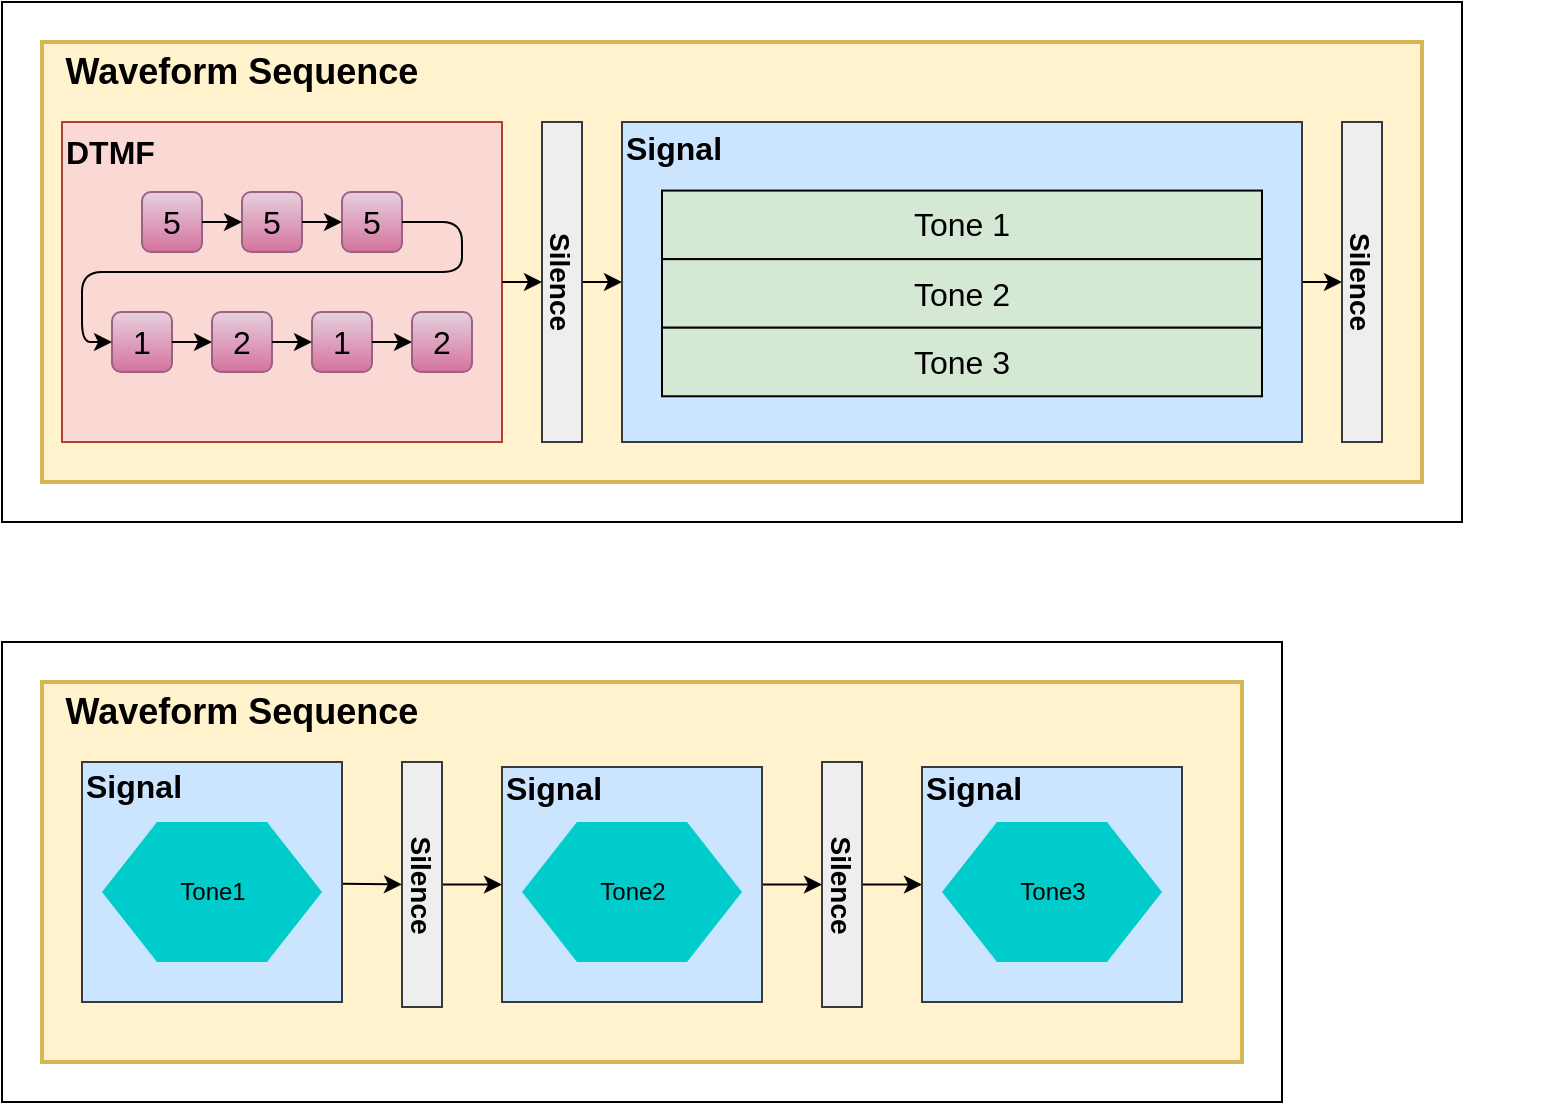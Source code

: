<mxfile>
    <diagram id="9e12LAfPTL_YXHEhLmx4" name="Page-1">
        <mxGraphModel dx="833" dy="750" grid="1" gridSize="10" guides="1" tooltips="1" connect="1" arrows="1" fold="1" page="1" pageScale="1" pageWidth="850" pageHeight="1100" background="#FFFFFF" math="0" shadow="0">
            <root>
                <mxCell id="0"/>
                <mxCell id="1" parent="0"/>
                <mxCell id="32" value="" style="rounded=0;whiteSpace=wrap;html=1;fontSize=16;strokeColor=#000000;strokeWidth=1;fillColor=#FFFFFF;" parent="1" vertex="1">
                    <mxGeometry x="40" y="40" width="730" height="260" as="geometry"/>
                </mxCell>
                <mxCell id="2" value="" style="rounded=0;whiteSpace=wrap;html=1;strokeWidth=2;fillColor=#fff2cc;strokeColor=#d6b656;" parent="1" vertex="1">
                    <mxGeometry x="60" y="60" width="690" height="220" as="geometry"/>
                </mxCell>
                <mxCell id="3" value="&lt;font style=&quot;font-size: 18px&quot;&gt;&lt;b&gt;Waveform Sequence&lt;/b&gt;&lt;/font&gt;" style="text;html=1;strokeColor=none;fillColor=none;align=center;verticalAlign=middle;whiteSpace=wrap;rounded=0;" parent="1" vertex="1">
                    <mxGeometry x="60" y="60" width="200" height="30" as="geometry"/>
                </mxCell>
                <mxCell id="18" value="" style="group" parent="1" vertex="1" connectable="0">
                    <mxGeometry x="70" y="100" width="220" height="160" as="geometry"/>
                </mxCell>
                <mxCell id="4" value="&lt;font style=&quot;font-size: 16px&quot;&gt;&lt;b&gt;DTMF&lt;br&gt;&lt;br&gt;&lt;br&gt;&lt;br&gt;&lt;br&gt;&lt;br&gt;&lt;/b&gt;&lt;br&gt;&lt;/font&gt;" style="rounded=0;whiteSpace=wrap;html=1;fontSize=18;strokeWidth=1;fillColor=#fad9d5;strokeColor=#ae4132;align=left;" parent="18" vertex="1">
                    <mxGeometry width="220" height="160" as="geometry"/>
                </mxCell>
                <mxCell id="5" value="5" style="rounded=1;whiteSpace=wrap;html=1;fontSize=16;strokeWidth=1;fillColor=#e6d0de;gradientColor=#d5739d;strokeColor=#996185;" parent="18" vertex="1">
                    <mxGeometry x="40" y="35" width="30" height="30" as="geometry"/>
                </mxCell>
                <mxCell id="6" value="5" style="rounded=1;whiteSpace=wrap;html=1;fontSize=16;strokeWidth=1;fillColor=#e6d0de;gradientColor=#d5739d;strokeColor=#996185;" parent="18" vertex="1">
                    <mxGeometry x="90" y="35" width="30" height="30" as="geometry"/>
                </mxCell>
                <mxCell id="7" value="" style="edgeStyle=none;html=1;fontSize=16;" parent="18" source="5" target="6" edge="1">
                    <mxGeometry relative="1" as="geometry"/>
                </mxCell>
                <mxCell id="8" value="5" style="rounded=1;whiteSpace=wrap;html=1;fontSize=16;strokeWidth=1;fillColor=#e6d0de;gradientColor=#d5739d;strokeColor=#996185;" parent="18" vertex="1">
                    <mxGeometry x="140" y="35" width="30" height="30" as="geometry"/>
                </mxCell>
                <mxCell id="9" value="" style="edgeStyle=none;html=1;fontSize=16;" parent="18" source="6" target="8" edge="1">
                    <mxGeometry relative="1" as="geometry"/>
                </mxCell>
                <mxCell id="10" value="1" style="rounded=1;whiteSpace=wrap;html=1;fontSize=16;strokeWidth=1;fillColor=#e6d0de;gradientColor=#d5739d;strokeColor=#996185;" parent="18" vertex="1">
                    <mxGeometry x="25" y="95" width="30" height="30" as="geometry"/>
                </mxCell>
                <mxCell id="11" value="" style="edgeStyle=orthogonalEdgeStyle;html=1;fontSize=16;exitX=1;exitY=0.5;exitDx=0;exitDy=0;entryX=0;entryY=0.5;entryDx=0;entryDy=0;" parent="18" source="8" target="10" edge="1">
                    <mxGeometry relative="1" as="geometry">
                        <mxPoint x="190" y="55" as="sourcePoint"/>
                        <mxPoint x="10" y="155" as="targetPoint"/>
                        <Array as="points">
                            <mxPoint x="200" y="50"/>
                            <mxPoint x="200" y="75"/>
                            <mxPoint x="10" y="75"/>
                            <mxPoint x="10" y="110"/>
                        </Array>
                    </mxGeometry>
                </mxCell>
                <mxCell id="12" value="2" style="rounded=1;whiteSpace=wrap;html=1;fontSize=16;strokeWidth=1;fillColor=#e6d0de;gradientColor=#d5739d;strokeColor=#996185;" parent="18" vertex="1">
                    <mxGeometry x="75" y="95" width="30" height="30" as="geometry"/>
                </mxCell>
                <mxCell id="13" value="" style="edgeStyle=none;html=1;fontSize=16;" parent="18" source="10" target="12" edge="1">
                    <mxGeometry relative="1" as="geometry"/>
                </mxCell>
                <mxCell id="14" value="1" style="rounded=1;whiteSpace=wrap;html=1;fontSize=16;strokeWidth=1;fillColor=#e6d0de;gradientColor=#d5739d;strokeColor=#996185;" parent="18" vertex="1">
                    <mxGeometry x="125" y="95" width="30" height="30" as="geometry"/>
                </mxCell>
                <mxCell id="15" value="" style="edgeStyle=none;html=1;fontSize=16;" parent="18" source="12" target="14" edge="1">
                    <mxGeometry relative="1" as="geometry"/>
                </mxCell>
                <mxCell id="16" value="2" style="rounded=1;whiteSpace=wrap;html=1;fontSize=16;strokeWidth=1;fillColor=#e6d0de;gradientColor=#d5739d;strokeColor=#996185;" parent="18" vertex="1">
                    <mxGeometry x="175" y="95" width="30" height="30" as="geometry"/>
                </mxCell>
                <mxCell id="17" value="" style="edgeStyle=none;html=1;fontSize=16;" parent="18" source="14" target="16" edge="1">
                    <mxGeometry relative="1" as="geometry"/>
                </mxCell>
                <mxCell id="29" style="edgeStyle=orthogonalEdgeStyle;html=1;entryX=0;entryY=0.5;entryDx=0;entryDy=0;fontSize=16;" parent="1" source="19" target="23" edge="1">
                    <mxGeometry relative="1" as="geometry"/>
                </mxCell>
                <mxCell id="19" value="&lt;p style=&quot;line-height: 1&quot;&gt;&lt;font style=&quot;font-size: 14px&quot;&gt;&lt;b&gt;Silence&lt;/b&gt;&lt;/font&gt;&lt;/p&gt;" style="rounded=0;whiteSpace=wrap;html=1;fontSize=16;strokeWidth=1;align=center;rotation=90;fillColor=#eeeeee;strokeColor=#36393d;" parent="1" vertex="1">
                    <mxGeometry x="240" y="170" width="160" height="20" as="geometry"/>
                </mxCell>
                <mxCell id="21" style="edgeStyle=orthogonalEdgeStyle;html=1;entryX=0.5;entryY=1;entryDx=0;entryDy=0;fontSize=14;" parent="1" source="4" target="19" edge="1">
                    <mxGeometry relative="1" as="geometry"/>
                </mxCell>
                <mxCell id="30" style="edgeStyle=orthogonalEdgeStyle;html=1;entryX=1;entryY=0.5;entryDx=0;entryDy=0;fontSize=16;startArrow=classic;startFill=1;endArrow=none;endFill=0;" parent="1" source="22" target="23" edge="1">
                    <mxGeometry relative="1" as="geometry"/>
                </mxCell>
                <mxCell id="22" value="&lt;p style=&quot;line-height: 1&quot;&gt;&lt;font style=&quot;font-size: 14px&quot;&gt;&lt;b&gt;Silence&lt;/b&gt;&lt;/font&gt;&lt;/p&gt;" style="rounded=0;whiteSpace=wrap;html=1;fontSize=16;strokeWidth=1;align=center;rotation=90;fillColor=#eeeeee;strokeColor=#36393d;" parent="1" vertex="1">
                    <mxGeometry x="640" y="170" width="160" height="20" as="geometry"/>
                </mxCell>
                <mxCell id="28" value="" style="group" parent="1" vertex="1" connectable="0">
                    <mxGeometry x="330" y="100" width="480" height="170" as="geometry"/>
                </mxCell>
                <mxCell id="23" value="&lt;div&gt;&lt;font style=&quot;font-size: 16px&quot;&gt;&lt;b&gt;Signal&lt;/b&gt;&lt;/font&gt;&lt;/div&gt;&lt;div&gt;&lt;font style=&quot;font-size: 16px&quot;&gt;&lt;b&gt;&lt;br&gt;&lt;/b&gt;&lt;/font&gt;&lt;/div&gt;&lt;div&gt;&lt;font style=&quot;font-size: 16px&quot;&gt;&lt;b&gt;&lt;br&gt;&lt;/b&gt;&lt;/font&gt;&lt;/div&gt;&lt;div&gt;&lt;font style=&quot;font-size: 16px&quot;&gt;&lt;b&gt;&lt;br&gt;&lt;/b&gt;&lt;/font&gt;&lt;/div&gt;&lt;div&gt;&lt;font style=&quot;font-size: 16px&quot;&gt;&lt;b&gt;&lt;br&gt;&lt;/b&gt;&lt;/font&gt;&lt;/div&gt;&lt;div&gt;&lt;font style=&quot;font-size: 16px&quot;&gt;&lt;b&gt;&lt;br&gt;&lt;/b&gt;&lt;/font&gt;&lt;/div&gt;&lt;div&gt;&lt;font style=&quot;font-size: 16px&quot;&gt;&lt;b&gt;&lt;br&gt;&lt;/b&gt;&lt;/font&gt;&lt;/div&gt;&lt;div&gt;&lt;font style=&quot;font-size: 16px&quot;&gt;&lt;b&gt;&lt;br&gt;&lt;/b&gt;&lt;/font&gt;&lt;/div&gt;" style="rounded=0;whiteSpace=wrap;html=1;fontSize=14;strokeWidth=1;fillColor=#cce5ff;strokeColor=#36393d;align=left;" parent="28" vertex="1">
                    <mxGeometry x="20" width="340" height="160" as="geometry"/>
                </mxCell>
                <mxCell id="24" value="Tone 1" style="rounded=0;whiteSpace=wrap;html=1;fontSize=16;strokeWidth=1;fillColor=#d5e8d4;strokeColor=#000000;" parent="28" vertex="1">
                    <mxGeometry x="40" y="34.286" width="300" height="34.286" as="geometry"/>
                </mxCell>
                <mxCell id="26" value="Tone 2" style="rounded=0;whiteSpace=wrap;html=1;fontSize=16;strokeWidth=1;fillColor=#d5e8d4;strokeColor=#000000;" parent="28" vertex="1">
                    <mxGeometry x="40" y="68.571" width="300" height="34.286" as="geometry"/>
                </mxCell>
                <mxCell id="27" value="Tone 3" style="rounded=0;whiteSpace=wrap;html=1;fontSize=16;strokeWidth=1;fillColor=#d5e8d4;strokeColor=#000000;" parent="28" vertex="1">
                    <mxGeometry x="40" y="102.857" width="300" height="34.286" as="geometry"/>
                </mxCell>
                <mxCell id="33" value="" style="rounded=0;whiteSpace=wrap;html=1;fontSize=16;strokeColor=#000000;strokeWidth=1;fillColor=#FFFFFF;" vertex="1" parent="1">
                    <mxGeometry x="40" y="360" width="640" height="230" as="geometry"/>
                </mxCell>
                <mxCell id="34" value="" style="rounded=0;whiteSpace=wrap;html=1;strokeWidth=2;fillColor=#fff2cc;strokeColor=#d6b656;" vertex="1" parent="1">
                    <mxGeometry x="60" y="380" width="600" height="190" as="geometry"/>
                </mxCell>
                <mxCell id="35" value="&lt;font style=&quot;font-size: 18px&quot;&gt;&lt;b&gt;Waveform Sequence&lt;/b&gt;&lt;/font&gt;" style="text;html=1;strokeColor=none;fillColor=none;align=center;verticalAlign=middle;whiteSpace=wrap;rounded=0;" vertex="1" parent="1">
                    <mxGeometry x="60" y="380" width="200" height="30" as="geometry"/>
                </mxCell>
                <mxCell id="55" style="edgeStyle=none;html=1;entryX=0.5;entryY=1;entryDx=0;entryDy=0;" edge="1" parent="1" source="40" target="41">
                    <mxGeometry relative="1" as="geometry"/>
                </mxCell>
                <mxCell id="59" style="edgeStyle=none;html=1;entryX=0;entryY=0.5;entryDx=0;entryDy=0;" edge="1" parent="1" source="41" target="44">
                    <mxGeometry relative="1" as="geometry">
                        <mxPoint x="300" y="485" as="targetPoint"/>
                    </mxGeometry>
                </mxCell>
                <mxCell id="41" value="&lt;p style=&quot;line-height: 1&quot;&gt;&lt;font style=&quot;font-size: 14px&quot;&gt;&lt;b&gt;Silence&lt;/b&gt;&lt;/font&gt;&lt;/p&gt;" style="rounded=0;whiteSpace=wrap;html=1;fontSize=16;strokeWidth=1;align=center;rotation=90;fillColor=#eeeeee;strokeColor=#36393d;" vertex="1" parent="1">
                    <mxGeometry x="188.75" y="471.25" width="122.5" height="20" as="geometry"/>
                </mxCell>
                <mxCell id="61" style="edgeStyle=none;html=1;entryX=0;entryY=0.5;entryDx=0;entryDy=0;" edge="1" parent="1" source="54" target="49">
                    <mxGeometry relative="1" as="geometry"/>
                </mxCell>
                <mxCell id="54" value="&lt;p style=&quot;line-height: 1&quot;&gt;&lt;font style=&quot;font-size: 14px&quot;&gt;&lt;b&gt;Silence&lt;/b&gt;&lt;/font&gt;&lt;/p&gt;" style="rounded=0;whiteSpace=wrap;html=1;fontSize=16;strokeWidth=1;align=center;rotation=90;fillColor=#eeeeee;strokeColor=#36393d;" vertex="1" parent="1">
                    <mxGeometry x="398.75" y="471.25" width="122.5" height="20" as="geometry"/>
                </mxCell>
                <mxCell id="60" style="edgeStyle=none;html=1;entryX=0.5;entryY=1;entryDx=0;entryDy=0;" edge="1" parent="1" source="44" target="54">
                    <mxGeometry relative="1" as="geometry"/>
                </mxCell>
                <mxCell id="40" value="&lt;div&gt;&lt;font style=&quot;font-size: 16px&quot;&gt;&lt;b&gt;Signal&lt;/b&gt;&lt;/font&gt;&lt;/div&gt;&lt;div&gt;&lt;font style=&quot;font-size: 16px&quot;&gt;&lt;b&gt;&lt;br&gt;&lt;/b&gt;&lt;/font&gt;&lt;/div&gt;&lt;div&gt;&lt;font style=&quot;font-size: 16px&quot;&gt;&lt;b&gt;&lt;br&gt;&lt;/b&gt;&lt;/font&gt;&lt;/div&gt;&lt;div&gt;&lt;font style=&quot;font-size: 16px&quot;&gt;&lt;b&gt;&lt;br&gt;&lt;/b&gt;&lt;/font&gt;&lt;/div&gt;&lt;div&gt;&lt;font style=&quot;font-size: 16px&quot;&gt;&lt;b&gt;&lt;br&gt;&lt;/b&gt;&lt;/font&gt;&lt;/div&gt;&lt;div&gt;&lt;font style=&quot;font-size: 16px&quot;&gt;&lt;b&gt;&lt;br&gt;&lt;/b&gt;&lt;/font&gt;&lt;/div&gt;" style="rounded=0;whiteSpace=wrap;html=1;fontSize=14;strokeWidth=1;fillColor=#cce5ff;strokeColor=#36393d;align=left;" vertex="1" parent="1">
                    <mxGeometry x="80" y="420" width="130" height="120" as="geometry"/>
                </mxCell>
                <mxCell id="43" value="" style="group" vertex="1" connectable="0" parent="1">
                    <mxGeometry x="90" y="450" width="110" height="70" as="geometry"/>
                </mxCell>
                <mxCell id="36" value="" style="triangle;whiteSpace=wrap;html=1;fillColor=#00CCCC;strokeColor=none;" vertex="1" parent="43">
                    <mxGeometry x="82.5" width="27.5" height="70" as="geometry"/>
                </mxCell>
                <mxCell id="37" value="Tone1" style="rounded=0;whiteSpace=wrap;html=1;fillColor=#00CCCC;strokeColor=none;" vertex="1" parent="43">
                    <mxGeometry x="27.5" width="55" height="70" as="geometry"/>
                </mxCell>
                <mxCell id="38" value="" style="triangle;whiteSpace=wrap;html=1;rotation=-180;fillColor=#00CCCC;strokeColor=none;" vertex="1" parent="43">
                    <mxGeometry width="27.5" height="70" as="geometry"/>
                </mxCell>
                <mxCell id="44" value="&lt;div&gt;&lt;font style=&quot;font-size: 16px&quot;&gt;&lt;b&gt;Signal&lt;/b&gt;&lt;/font&gt;&lt;/div&gt;&lt;div&gt;&lt;font style=&quot;font-size: 16px&quot;&gt;&lt;b&gt;&lt;br&gt;&lt;/b&gt;&lt;/font&gt;&lt;/div&gt;&lt;div&gt;&lt;font style=&quot;font-size: 16px&quot;&gt;&lt;b&gt;&lt;br&gt;&lt;/b&gt;&lt;/font&gt;&lt;/div&gt;&lt;div&gt;&lt;font style=&quot;font-size: 16px&quot;&gt;&lt;b&gt;&lt;br&gt;&lt;/b&gt;&lt;/font&gt;&lt;/div&gt;&lt;div&gt;&lt;font style=&quot;font-size: 16px&quot;&gt;&lt;b&gt;&lt;br&gt;&lt;/b&gt;&lt;/font&gt;&lt;/div&gt;&lt;div&gt;&lt;font style=&quot;font-size: 16px&quot;&gt;&lt;b&gt;&lt;br&gt;&lt;/b&gt;&lt;/font&gt;&lt;/div&gt;" style="rounded=0;whiteSpace=wrap;html=1;fontSize=14;strokeWidth=1;fillColor=#cce5ff;strokeColor=#36393d;align=left;" vertex="1" parent="1">
                    <mxGeometry x="290" y="422.5" width="130" height="117.5" as="geometry"/>
                </mxCell>
                <mxCell id="45" value="" style="group" vertex="1" connectable="0" parent="1">
                    <mxGeometry x="300" y="450" width="110" height="70" as="geometry"/>
                </mxCell>
                <mxCell id="46" value="" style="triangle;whiteSpace=wrap;html=1;fillColor=#00CCCC;strokeColor=none;" vertex="1" parent="45">
                    <mxGeometry x="82.5" width="27.5" height="70" as="geometry"/>
                </mxCell>
                <mxCell id="47" value="Tone2" style="rounded=0;whiteSpace=wrap;html=1;fillColor=#00CCCC;strokeColor=none;" vertex="1" parent="45">
                    <mxGeometry x="27.5" width="55" height="70" as="geometry"/>
                </mxCell>
                <mxCell id="48" value="" style="triangle;whiteSpace=wrap;html=1;rotation=-180;fillColor=#00CCCC;strokeColor=none;" vertex="1" parent="45">
                    <mxGeometry width="27.5" height="70" as="geometry"/>
                </mxCell>
                <mxCell id="49" value="&lt;div&gt;&lt;font style=&quot;font-size: 16px&quot;&gt;&lt;b&gt;Signal&lt;/b&gt;&lt;/font&gt;&lt;/div&gt;&lt;div&gt;&lt;font style=&quot;font-size: 16px&quot;&gt;&lt;b&gt;&lt;br&gt;&lt;/b&gt;&lt;/font&gt;&lt;/div&gt;&lt;div&gt;&lt;font style=&quot;font-size: 16px&quot;&gt;&lt;b&gt;&lt;br&gt;&lt;/b&gt;&lt;/font&gt;&lt;/div&gt;&lt;div&gt;&lt;font style=&quot;font-size: 16px&quot;&gt;&lt;b&gt;&lt;br&gt;&lt;/b&gt;&lt;/font&gt;&lt;/div&gt;&lt;div&gt;&lt;font style=&quot;font-size: 16px&quot;&gt;&lt;b&gt;&lt;br&gt;&lt;/b&gt;&lt;/font&gt;&lt;/div&gt;&lt;div&gt;&lt;font style=&quot;font-size: 16px&quot;&gt;&lt;b&gt;&lt;br&gt;&lt;/b&gt;&lt;/font&gt;&lt;/div&gt;" style="rounded=0;whiteSpace=wrap;html=1;fontSize=14;strokeWidth=1;fillColor=#cce5ff;strokeColor=#36393d;align=left;" vertex="1" parent="1">
                    <mxGeometry x="500" y="422.5" width="130" height="117.5" as="geometry"/>
                </mxCell>
                <mxCell id="50" value="" style="group" vertex="1" connectable="0" parent="1">
                    <mxGeometry x="510" y="450" width="110" height="70" as="geometry"/>
                </mxCell>
                <mxCell id="51" value="" style="triangle;whiteSpace=wrap;html=1;fillColor=#00CCCC;strokeColor=none;" vertex="1" parent="50">
                    <mxGeometry x="82.5" width="27.5" height="70" as="geometry"/>
                </mxCell>
                <mxCell id="52" value="Tone3" style="rounded=0;whiteSpace=wrap;html=1;fillColor=#00CCCC;strokeColor=none;" vertex="1" parent="50">
                    <mxGeometry x="27.5" width="55" height="70" as="geometry"/>
                </mxCell>
                <mxCell id="53" value="" style="triangle;whiteSpace=wrap;html=1;rotation=-180;fillColor=#00CCCC;strokeColor=none;" vertex="1" parent="50">
                    <mxGeometry width="27.5" height="70" as="geometry"/>
                </mxCell>
            </root>
        </mxGraphModel>
    </diagram>
</mxfile>